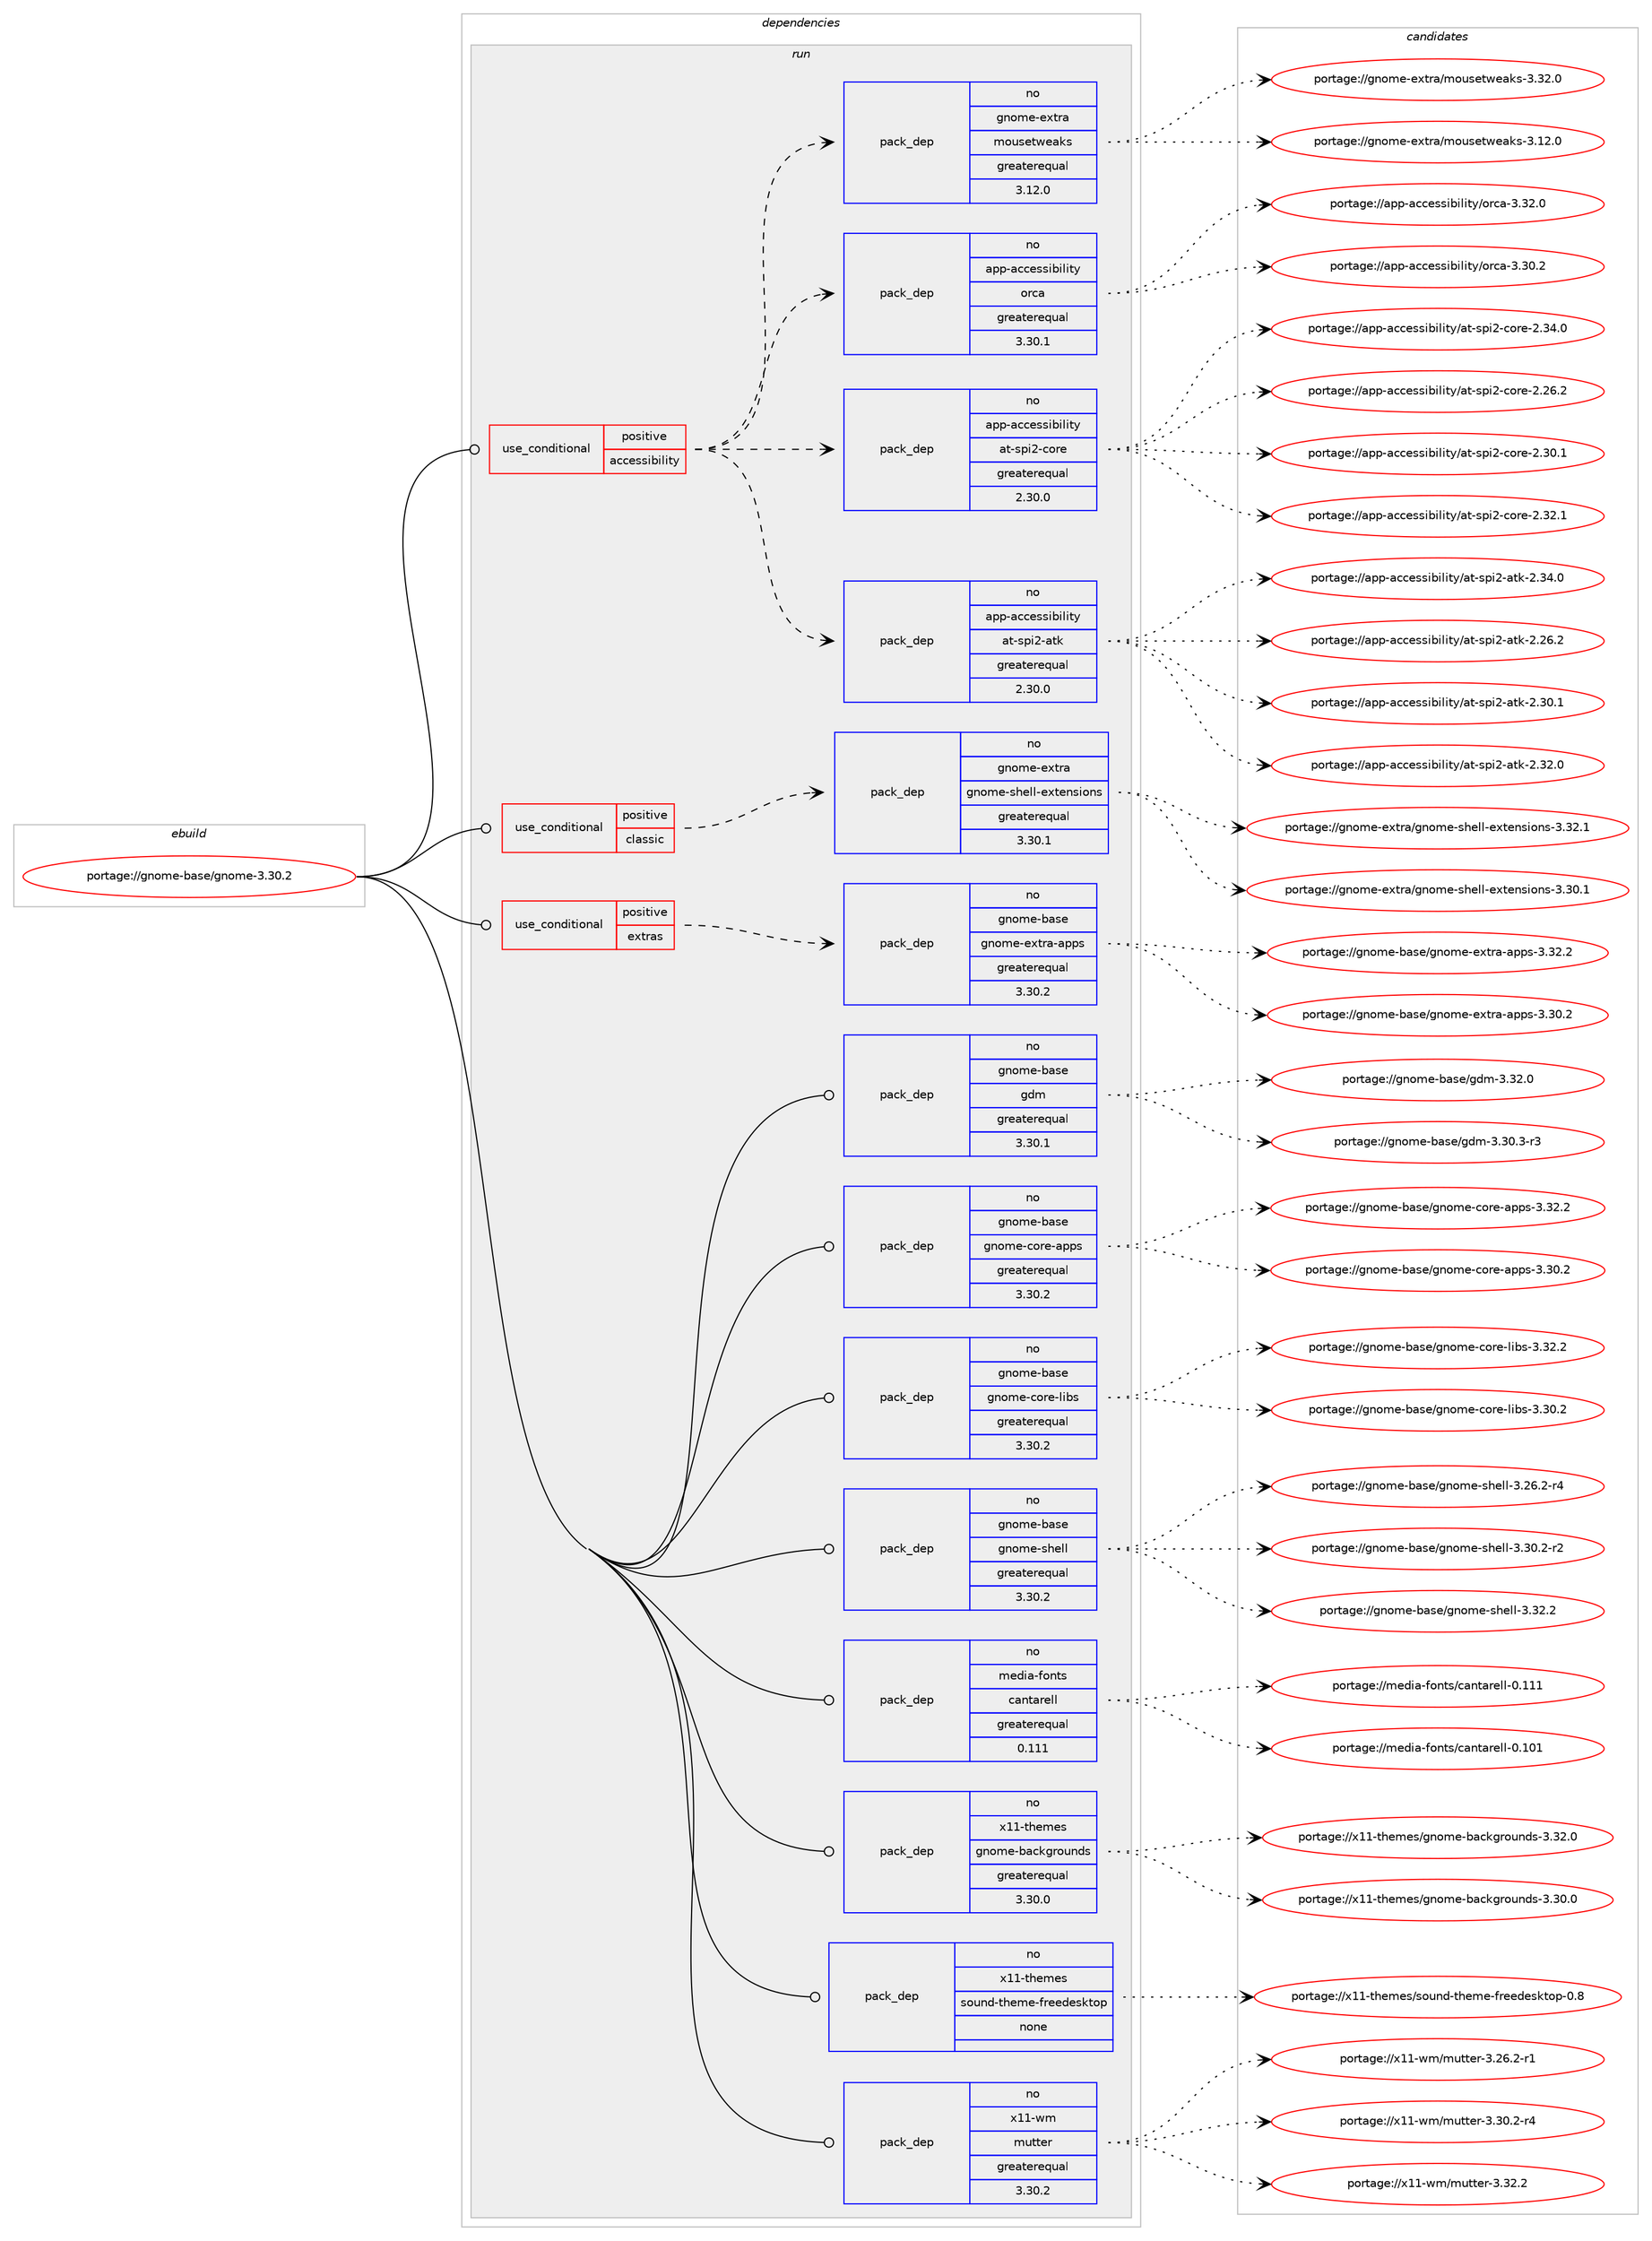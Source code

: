 digraph prolog {

# *************
# Graph options
# *************

newrank=true;
concentrate=true;
compound=true;
graph [rankdir=LR,fontname=Helvetica,fontsize=10,ranksep=1.5];#, ranksep=2.5, nodesep=0.2];
edge  [arrowhead=vee];
node  [fontname=Helvetica,fontsize=10];

# **********
# The ebuild
# **********

subgraph cluster_leftcol {
color=gray;
rank=same;
label=<<i>ebuild</i>>;
id [label="portage://gnome-base/gnome-3.30.2", color=red, width=4, href="../gnome-base/gnome-3.30.2.svg"];
}

# ****************
# The dependencies
# ****************

subgraph cluster_midcol {
color=gray;
label=<<i>dependencies</i>>;
subgraph cluster_compile {
fillcolor="#eeeeee";
style=filled;
label=<<i>compile</i>>;
}
subgraph cluster_compileandrun {
fillcolor="#eeeeee";
style=filled;
label=<<i>compile and run</i>>;
}
subgraph cluster_run {
fillcolor="#eeeeee";
style=filled;
label=<<i>run</i>>;
subgraph cond73952 {
dependency278100 [label=<<TABLE BORDER="0" CELLBORDER="1" CELLSPACING="0" CELLPADDING="4"><TR><TD ROWSPAN="3" CELLPADDING="10">use_conditional</TD></TR><TR><TD>positive</TD></TR><TR><TD>accessibility</TD></TR></TABLE>>, shape=none, color=red];
subgraph pack200096 {
dependency278101 [label=<<TABLE BORDER="0" CELLBORDER="1" CELLSPACING="0" CELLPADDING="4" WIDTH="220"><TR><TD ROWSPAN="6" CELLPADDING="30">pack_dep</TD></TR><TR><TD WIDTH="110">no</TD></TR><TR><TD>app-accessibility</TD></TR><TR><TD>at-spi2-atk</TD></TR><TR><TD>greaterequal</TD></TR><TR><TD>2.30.0</TD></TR></TABLE>>, shape=none, color=blue];
}
dependency278100:e -> dependency278101:w [weight=20,style="dashed",arrowhead="vee"];
subgraph pack200097 {
dependency278102 [label=<<TABLE BORDER="0" CELLBORDER="1" CELLSPACING="0" CELLPADDING="4" WIDTH="220"><TR><TD ROWSPAN="6" CELLPADDING="30">pack_dep</TD></TR><TR><TD WIDTH="110">no</TD></TR><TR><TD>app-accessibility</TD></TR><TR><TD>at-spi2-core</TD></TR><TR><TD>greaterequal</TD></TR><TR><TD>2.30.0</TD></TR></TABLE>>, shape=none, color=blue];
}
dependency278100:e -> dependency278102:w [weight=20,style="dashed",arrowhead="vee"];
subgraph pack200098 {
dependency278103 [label=<<TABLE BORDER="0" CELLBORDER="1" CELLSPACING="0" CELLPADDING="4" WIDTH="220"><TR><TD ROWSPAN="6" CELLPADDING="30">pack_dep</TD></TR><TR><TD WIDTH="110">no</TD></TR><TR><TD>app-accessibility</TD></TR><TR><TD>orca</TD></TR><TR><TD>greaterequal</TD></TR><TR><TD>3.30.1</TD></TR></TABLE>>, shape=none, color=blue];
}
dependency278100:e -> dependency278103:w [weight=20,style="dashed",arrowhead="vee"];
subgraph pack200099 {
dependency278104 [label=<<TABLE BORDER="0" CELLBORDER="1" CELLSPACING="0" CELLPADDING="4" WIDTH="220"><TR><TD ROWSPAN="6" CELLPADDING="30">pack_dep</TD></TR><TR><TD WIDTH="110">no</TD></TR><TR><TD>gnome-extra</TD></TR><TR><TD>mousetweaks</TD></TR><TR><TD>greaterequal</TD></TR><TR><TD>3.12.0</TD></TR></TABLE>>, shape=none, color=blue];
}
dependency278100:e -> dependency278104:w [weight=20,style="dashed",arrowhead="vee"];
}
id:e -> dependency278100:w [weight=20,style="solid",arrowhead="odot"];
subgraph cond73953 {
dependency278105 [label=<<TABLE BORDER="0" CELLBORDER="1" CELLSPACING="0" CELLPADDING="4"><TR><TD ROWSPAN="3" CELLPADDING="10">use_conditional</TD></TR><TR><TD>positive</TD></TR><TR><TD>classic</TD></TR></TABLE>>, shape=none, color=red];
subgraph pack200100 {
dependency278106 [label=<<TABLE BORDER="0" CELLBORDER="1" CELLSPACING="0" CELLPADDING="4" WIDTH="220"><TR><TD ROWSPAN="6" CELLPADDING="30">pack_dep</TD></TR><TR><TD WIDTH="110">no</TD></TR><TR><TD>gnome-extra</TD></TR><TR><TD>gnome-shell-extensions</TD></TR><TR><TD>greaterequal</TD></TR><TR><TD>3.30.1</TD></TR></TABLE>>, shape=none, color=blue];
}
dependency278105:e -> dependency278106:w [weight=20,style="dashed",arrowhead="vee"];
}
id:e -> dependency278105:w [weight=20,style="solid",arrowhead="odot"];
subgraph cond73954 {
dependency278107 [label=<<TABLE BORDER="0" CELLBORDER="1" CELLSPACING="0" CELLPADDING="4"><TR><TD ROWSPAN="3" CELLPADDING="10">use_conditional</TD></TR><TR><TD>positive</TD></TR><TR><TD>extras</TD></TR></TABLE>>, shape=none, color=red];
subgraph pack200101 {
dependency278108 [label=<<TABLE BORDER="0" CELLBORDER="1" CELLSPACING="0" CELLPADDING="4" WIDTH="220"><TR><TD ROWSPAN="6" CELLPADDING="30">pack_dep</TD></TR><TR><TD WIDTH="110">no</TD></TR><TR><TD>gnome-base</TD></TR><TR><TD>gnome-extra-apps</TD></TR><TR><TD>greaterequal</TD></TR><TR><TD>3.30.2</TD></TR></TABLE>>, shape=none, color=blue];
}
dependency278107:e -> dependency278108:w [weight=20,style="dashed",arrowhead="vee"];
}
id:e -> dependency278107:w [weight=20,style="solid",arrowhead="odot"];
subgraph pack200102 {
dependency278109 [label=<<TABLE BORDER="0" CELLBORDER="1" CELLSPACING="0" CELLPADDING="4" WIDTH="220"><TR><TD ROWSPAN="6" CELLPADDING="30">pack_dep</TD></TR><TR><TD WIDTH="110">no</TD></TR><TR><TD>gnome-base</TD></TR><TR><TD>gdm</TD></TR><TR><TD>greaterequal</TD></TR><TR><TD>3.30.1</TD></TR></TABLE>>, shape=none, color=blue];
}
id:e -> dependency278109:w [weight=20,style="solid",arrowhead="odot"];
subgraph pack200103 {
dependency278110 [label=<<TABLE BORDER="0" CELLBORDER="1" CELLSPACING="0" CELLPADDING="4" WIDTH="220"><TR><TD ROWSPAN="6" CELLPADDING="30">pack_dep</TD></TR><TR><TD WIDTH="110">no</TD></TR><TR><TD>gnome-base</TD></TR><TR><TD>gnome-core-apps</TD></TR><TR><TD>greaterequal</TD></TR><TR><TD>3.30.2</TD></TR></TABLE>>, shape=none, color=blue];
}
id:e -> dependency278110:w [weight=20,style="solid",arrowhead="odot"];
subgraph pack200104 {
dependency278111 [label=<<TABLE BORDER="0" CELLBORDER="1" CELLSPACING="0" CELLPADDING="4" WIDTH="220"><TR><TD ROWSPAN="6" CELLPADDING="30">pack_dep</TD></TR><TR><TD WIDTH="110">no</TD></TR><TR><TD>gnome-base</TD></TR><TR><TD>gnome-core-libs</TD></TR><TR><TD>greaterequal</TD></TR><TR><TD>3.30.2</TD></TR></TABLE>>, shape=none, color=blue];
}
id:e -> dependency278111:w [weight=20,style="solid",arrowhead="odot"];
subgraph pack200105 {
dependency278112 [label=<<TABLE BORDER="0" CELLBORDER="1" CELLSPACING="0" CELLPADDING="4" WIDTH="220"><TR><TD ROWSPAN="6" CELLPADDING="30">pack_dep</TD></TR><TR><TD WIDTH="110">no</TD></TR><TR><TD>gnome-base</TD></TR><TR><TD>gnome-shell</TD></TR><TR><TD>greaterequal</TD></TR><TR><TD>3.30.2</TD></TR></TABLE>>, shape=none, color=blue];
}
id:e -> dependency278112:w [weight=20,style="solid",arrowhead="odot"];
subgraph pack200106 {
dependency278113 [label=<<TABLE BORDER="0" CELLBORDER="1" CELLSPACING="0" CELLPADDING="4" WIDTH="220"><TR><TD ROWSPAN="6" CELLPADDING="30">pack_dep</TD></TR><TR><TD WIDTH="110">no</TD></TR><TR><TD>media-fonts</TD></TR><TR><TD>cantarell</TD></TR><TR><TD>greaterequal</TD></TR><TR><TD>0.111</TD></TR></TABLE>>, shape=none, color=blue];
}
id:e -> dependency278113:w [weight=20,style="solid",arrowhead="odot"];
subgraph pack200107 {
dependency278114 [label=<<TABLE BORDER="0" CELLBORDER="1" CELLSPACING="0" CELLPADDING="4" WIDTH="220"><TR><TD ROWSPAN="6" CELLPADDING="30">pack_dep</TD></TR><TR><TD WIDTH="110">no</TD></TR><TR><TD>x11-themes</TD></TR><TR><TD>gnome-backgrounds</TD></TR><TR><TD>greaterequal</TD></TR><TR><TD>3.30.0</TD></TR></TABLE>>, shape=none, color=blue];
}
id:e -> dependency278114:w [weight=20,style="solid",arrowhead="odot"];
subgraph pack200108 {
dependency278115 [label=<<TABLE BORDER="0" CELLBORDER="1" CELLSPACING="0" CELLPADDING="4" WIDTH="220"><TR><TD ROWSPAN="6" CELLPADDING="30">pack_dep</TD></TR><TR><TD WIDTH="110">no</TD></TR><TR><TD>x11-themes</TD></TR><TR><TD>sound-theme-freedesktop</TD></TR><TR><TD>none</TD></TR><TR><TD></TD></TR></TABLE>>, shape=none, color=blue];
}
id:e -> dependency278115:w [weight=20,style="solid",arrowhead="odot"];
subgraph pack200109 {
dependency278116 [label=<<TABLE BORDER="0" CELLBORDER="1" CELLSPACING="0" CELLPADDING="4" WIDTH="220"><TR><TD ROWSPAN="6" CELLPADDING="30">pack_dep</TD></TR><TR><TD WIDTH="110">no</TD></TR><TR><TD>x11-wm</TD></TR><TR><TD>mutter</TD></TR><TR><TD>greaterequal</TD></TR><TR><TD>3.30.2</TD></TR></TABLE>>, shape=none, color=blue];
}
id:e -> dependency278116:w [weight=20,style="solid",arrowhead="odot"];
}
}

# **************
# The candidates
# **************

subgraph cluster_choices {
rank=same;
color=gray;
label=<<i>candidates</i>>;

subgraph choice200096 {
color=black;
nodesep=1;
choiceportage97112112459799991011151151059810510810511612147971164511511210550459711610745504650544650 [label="portage://app-accessibility/at-spi2-atk-2.26.2", color=red, width=4,href="../app-accessibility/at-spi2-atk-2.26.2.svg"];
choiceportage97112112459799991011151151059810510810511612147971164511511210550459711610745504651484649 [label="portage://app-accessibility/at-spi2-atk-2.30.1", color=red, width=4,href="../app-accessibility/at-spi2-atk-2.30.1.svg"];
choiceportage97112112459799991011151151059810510810511612147971164511511210550459711610745504651504648 [label="portage://app-accessibility/at-spi2-atk-2.32.0", color=red, width=4,href="../app-accessibility/at-spi2-atk-2.32.0.svg"];
choiceportage97112112459799991011151151059810510810511612147971164511511210550459711610745504651524648 [label="portage://app-accessibility/at-spi2-atk-2.34.0", color=red, width=4,href="../app-accessibility/at-spi2-atk-2.34.0.svg"];
dependency278101:e -> choiceportage97112112459799991011151151059810510810511612147971164511511210550459711610745504650544650:w [style=dotted,weight="100"];
dependency278101:e -> choiceportage97112112459799991011151151059810510810511612147971164511511210550459711610745504651484649:w [style=dotted,weight="100"];
dependency278101:e -> choiceportage97112112459799991011151151059810510810511612147971164511511210550459711610745504651504648:w [style=dotted,weight="100"];
dependency278101:e -> choiceportage97112112459799991011151151059810510810511612147971164511511210550459711610745504651524648:w [style=dotted,weight="100"];
}
subgraph choice200097 {
color=black;
nodesep=1;
choiceportage97112112459799991011151151059810510810511612147971164511511210550459911111410145504650544650 [label="portage://app-accessibility/at-spi2-core-2.26.2", color=red, width=4,href="../app-accessibility/at-spi2-core-2.26.2.svg"];
choiceportage97112112459799991011151151059810510810511612147971164511511210550459911111410145504651484649 [label="portage://app-accessibility/at-spi2-core-2.30.1", color=red, width=4,href="../app-accessibility/at-spi2-core-2.30.1.svg"];
choiceportage97112112459799991011151151059810510810511612147971164511511210550459911111410145504651504649 [label="portage://app-accessibility/at-spi2-core-2.32.1", color=red, width=4,href="../app-accessibility/at-spi2-core-2.32.1.svg"];
choiceportage97112112459799991011151151059810510810511612147971164511511210550459911111410145504651524648 [label="portage://app-accessibility/at-spi2-core-2.34.0", color=red, width=4,href="../app-accessibility/at-spi2-core-2.34.0.svg"];
dependency278102:e -> choiceportage97112112459799991011151151059810510810511612147971164511511210550459911111410145504650544650:w [style=dotted,weight="100"];
dependency278102:e -> choiceportage97112112459799991011151151059810510810511612147971164511511210550459911111410145504651484649:w [style=dotted,weight="100"];
dependency278102:e -> choiceportage97112112459799991011151151059810510810511612147971164511511210550459911111410145504651504649:w [style=dotted,weight="100"];
dependency278102:e -> choiceportage97112112459799991011151151059810510810511612147971164511511210550459911111410145504651524648:w [style=dotted,weight="100"];
}
subgraph choice200098 {
color=black;
nodesep=1;
choiceportage97112112459799991011151151059810510810511612147111114999745514651484650 [label="portage://app-accessibility/orca-3.30.2", color=red, width=4,href="../app-accessibility/orca-3.30.2.svg"];
choiceportage97112112459799991011151151059810510810511612147111114999745514651504648 [label="portage://app-accessibility/orca-3.32.0", color=red, width=4,href="../app-accessibility/orca-3.32.0.svg"];
dependency278103:e -> choiceportage97112112459799991011151151059810510810511612147111114999745514651484650:w [style=dotted,weight="100"];
dependency278103:e -> choiceportage97112112459799991011151151059810510810511612147111114999745514651504648:w [style=dotted,weight="100"];
}
subgraph choice200099 {
color=black;
nodesep=1;
choiceportage1031101111091014510112011611497471091111171151011161191019710711545514649504648 [label="portage://gnome-extra/mousetweaks-3.12.0", color=red, width=4,href="../gnome-extra/mousetweaks-3.12.0.svg"];
choiceportage1031101111091014510112011611497471091111171151011161191019710711545514651504648 [label="portage://gnome-extra/mousetweaks-3.32.0", color=red, width=4,href="../gnome-extra/mousetweaks-3.32.0.svg"];
dependency278104:e -> choiceportage1031101111091014510112011611497471091111171151011161191019710711545514649504648:w [style=dotted,weight="100"];
dependency278104:e -> choiceportage1031101111091014510112011611497471091111171151011161191019710711545514651504648:w [style=dotted,weight="100"];
}
subgraph choice200100 {
color=black;
nodesep=1;
choiceportage103110111109101451011201161149747103110111109101451151041011081084510112011610111011510511111011545514651484649 [label="portage://gnome-extra/gnome-shell-extensions-3.30.1", color=red, width=4,href="../gnome-extra/gnome-shell-extensions-3.30.1.svg"];
choiceportage103110111109101451011201161149747103110111109101451151041011081084510112011610111011510511111011545514651504649 [label="portage://gnome-extra/gnome-shell-extensions-3.32.1", color=red, width=4,href="../gnome-extra/gnome-shell-extensions-3.32.1.svg"];
dependency278106:e -> choiceportage103110111109101451011201161149747103110111109101451151041011081084510112011610111011510511111011545514651484649:w [style=dotted,weight="100"];
dependency278106:e -> choiceportage103110111109101451011201161149747103110111109101451151041011081084510112011610111011510511111011545514651504649:w [style=dotted,weight="100"];
}
subgraph choice200101 {
color=black;
nodesep=1;
choiceportage103110111109101459897115101471031101111091014510112011611497459711211211545514651484650 [label="portage://gnome-base/gnome-extra-apps-3.30.2", color=red, width=4,href="../gnome-base/gnome-extra-apps-3.30.2.svg"];
choiceportage103110111109101459897115101471031101111091014510112011611497459711211211545514651504650 [label="portage://gnome-base/gnome-extra-apps-3.32.2", color=red, width=4,href="../gnome-base/gnome-extra-apps-3.32.2.svg"];
dependency278108:e -> choiceportage103110111109101459897115101471031101111091014510112011611497459711211211545514651484650:w [style=dotted,weight="100"];
dependency278108:e -> choiceportage103110111109101459897115101471031101111091014510112011611497459711211211545514651504650:w [style=dotted,weight="100"];
}
subgraph choice200102 {
color=black;
nodesep=1;
choiceportage10311011110910145989711510147103100109455146514846514511451 [label="portage://gnome-base/gdm-3.30.3-r3", color=red, width=4,href="../gnome-base/gdm-3.30.3-r3.svg"];
choiceportage1031101111091014598971151014710310010945514651504648 [label="portage://gnome-base/gdm-3.32.0", color=red, width=4,href="../gnome-base/gdm-3.32.0.svg"];
dependency278109:e -> choiceportage10311011110910145989711510147103100109455146514846514511451:w [style=dotted,weight="100"];
dependency278109:e -> choiceportage1031101111091014598971151014710310010945514651504648:w [style=dotted,weight="100"];
}
subgraph choice200103 {
color=black;
nodesep=1;
choiceportage103110111109101459897115101471031101111091014599111114101459711211211545514651484650 [label="portage://gnome-base/gnome-core-apps-3.30.2", color=red, width=4,href="../gnome-base/gnome-core-apps-3.30.2.svg"];
choiceportage103110111109101459897115101471031101111091014599111114101459711211211545514651504650 [label="portage://gnome-base/gnome-core-apps-3.32.2", color=red, width=4,href="../gnome-base/gnome-core-apps-3.32.2.svg"];
dependency278110:e -> choiceportage103110111109101459897115101471031101111091014599111114101459711211211545514651484650:w [style=dotted,weight="100"];
dependency278110:e -> choiceportage103110111109101459897115101471031101111091014599111114101459711211211545514651504650:w [style=dotted,weight="100"];
}
subgraph choice200104 {
color=black;
nodesep=1;
choiceportage103110111109101459897115101471031101111091014599111114101451081059811545514651484650 [label="portage://gnome-base/gnome-core-libs-3.30.2", color=red, width=4,href="../gnome-base/gnome-core-libs-3.30.2.svg"];
choiceportage103110111109101459897115101471031101111091014599111114101451081059811545514651504650 [label="portage://gnome-base/gnome-core-libs-3.32.2", color=red, width=4,href="../gnome-base/gnome-core-libs-3.32.2.svg"];
dependency278111:e -> choiceportage103110111109101459897115101471031101111091014599111114101451081059811545514651484650:w [style=dotted,weight="100"];
dependency278111:e -> choiceportage103110111109101459897115101471031101111091014599111114101451081059811545514651504650:w [style=dotted,weight="100"];
}
subgraph choice200105 {
color=black;
nodesep=1;
choiceportage1031101111091014598971151014710311011110910145115104101108108455146505446504511452 [label="portage://gnome-base/gnome-shell-3.26.2-r4", color=red, width=4,href="../gnome-base/gnome-shell-3.26.2-r4.svg"];
choiceportage1031101111091014598971151014710311011110910145115104101108108455146514846504511450 [label="portage://gnome-base/gnome-shell-3.30.2-r2", color=red, width=4,href="../gnome-base/gnome-shell-3.30.2-r2.svg"];
choiceportage103110111109101459897115101471031101111091014511510410110810845514651504650 [label="portage://gnome-base/gnome-shell-3.32.2", color=red, width=4,href="../gnome-base/gnome-shell-3.32.2.svg"];
dependency278112:e -> choiceportage1031101111091014598971151014710311011110910145115104101108108455146505446504511452:w [style=dotted,weight="100"];
dependency278112:e -> choiceportage1031101111091014598971151014710311011110910145115104101108108455146514846504511450:w [style=dotted,weight="100"];
dependency278112:e -> choiceportage103110111109101459897115101471031101111091014511510410110810845514651504650:w [style=dotted,weight="100"];
}
subgraph choice200106 {
color=black;
nodesep=1;
choiceportage109101100105974510211111011611547999711011697114101108108454846494849 [label="portage://media-fonts/cantarell-0.101", color=red, width=4,href="../media-fonts/cantarell-0.101.svg"];
choiceportage109101100105974510211111011611547999711011697114101108108454846494949 [label="portage://media-fonts/cantarell-0.111", color=red, width=4,href="../media-fonts/cantarell-0.111.svg"];
dependency278113:e -> choiceportage109101100105974510211111011611547999711011697114101108108454846494849:w [style=dotted,weight="100"];
dependency278113:e -> choiceportage109101100105974510211111011611547999711011697114101108108454846494949:w [style=dotted,weight="100"];
}
subgraph choice200107 {
color=black;
nodesep=1;
choiceportage120494945116104101109101115471031101111091014598979910710311411111711010011545514651484648 [label="portage://x11-themes/gnome-backgrounds-3.30.0", color=red, width=4,href="../x11-themes/gnome-backgrounds-3.30.0.svg"];
choiceportage120494945116104101109101115471031101111091014598979910710311411111711010011545514651504648 [label="portage://x11-themes/gnome-backgrounds-3.32.0", color=red, width=4,href="../x11-themes/gnome-backgrounds-3.32.0.svg"];
dependency278114:e -> choiceportage120494945116104101109101115471031101111091014598979910710311411111711010011545514651484648:w [style=dotted,weight="100"];
dependency278114:e -> choiceportage120494945116104101109101115471031101111091014598979910710311411111711010011545514651504648:w [style=dotted,weight="100"];
}
subgraph choice200108 {
color=black;
nodesep=1;
choiceportage12049494511610410110910111547115111117110100451161041011091014510211410110110010111510711611111245484656 [label="portage://x11-themes/sound-theme-freedesktop-0.8", color=red, width=4,href="../x11-themes/sound-theme-freedesktop-0.8.svg"];
dependency278115:e -> choiceportage12049494511610410110910111547115111117110100451161041011091014510211410110110010111510711611111245484656:w [style=dotted,weight="100"];
}
subgraph choice200109 {
color=black;
nodesep=1;
choiceportage12049494511910947109117116116101114455146505446504511449 [label="portage://x11-wm/mutter-3.26.2-r1", color=red, width=4,href="../x11-wm/mutter-3.26.2-r1.svg"];
choiceportage12049494511910947109117116116101114455146514846504511452 [label="portage://x11-wm/mutter-3.30.2-r4", color=red, width=4,href="../x11-wm/mutter-3.30.2-r4.svg"];
choiceportage1204949451191094710911711611610111445514651504650 [label="portage://x11-wm/mutter-3.32.2", color=red, width=4,href="../x11-wm/mutter-3.32.2.svg"];
dependency278116:e -> choiceportage12049494511910947109117116116101114455146505446504511449:w [style=dotted,weight="100"];
dependency278116:e -> choiceportage12049494511910947109117116116101114455146514846504511452:w [style=dotted,weight="100"];
dependency278116:e -> choiceportage1204949451191094710911711611610111445514651504650:w [style=dotted,weight="100"];
}
}

}
